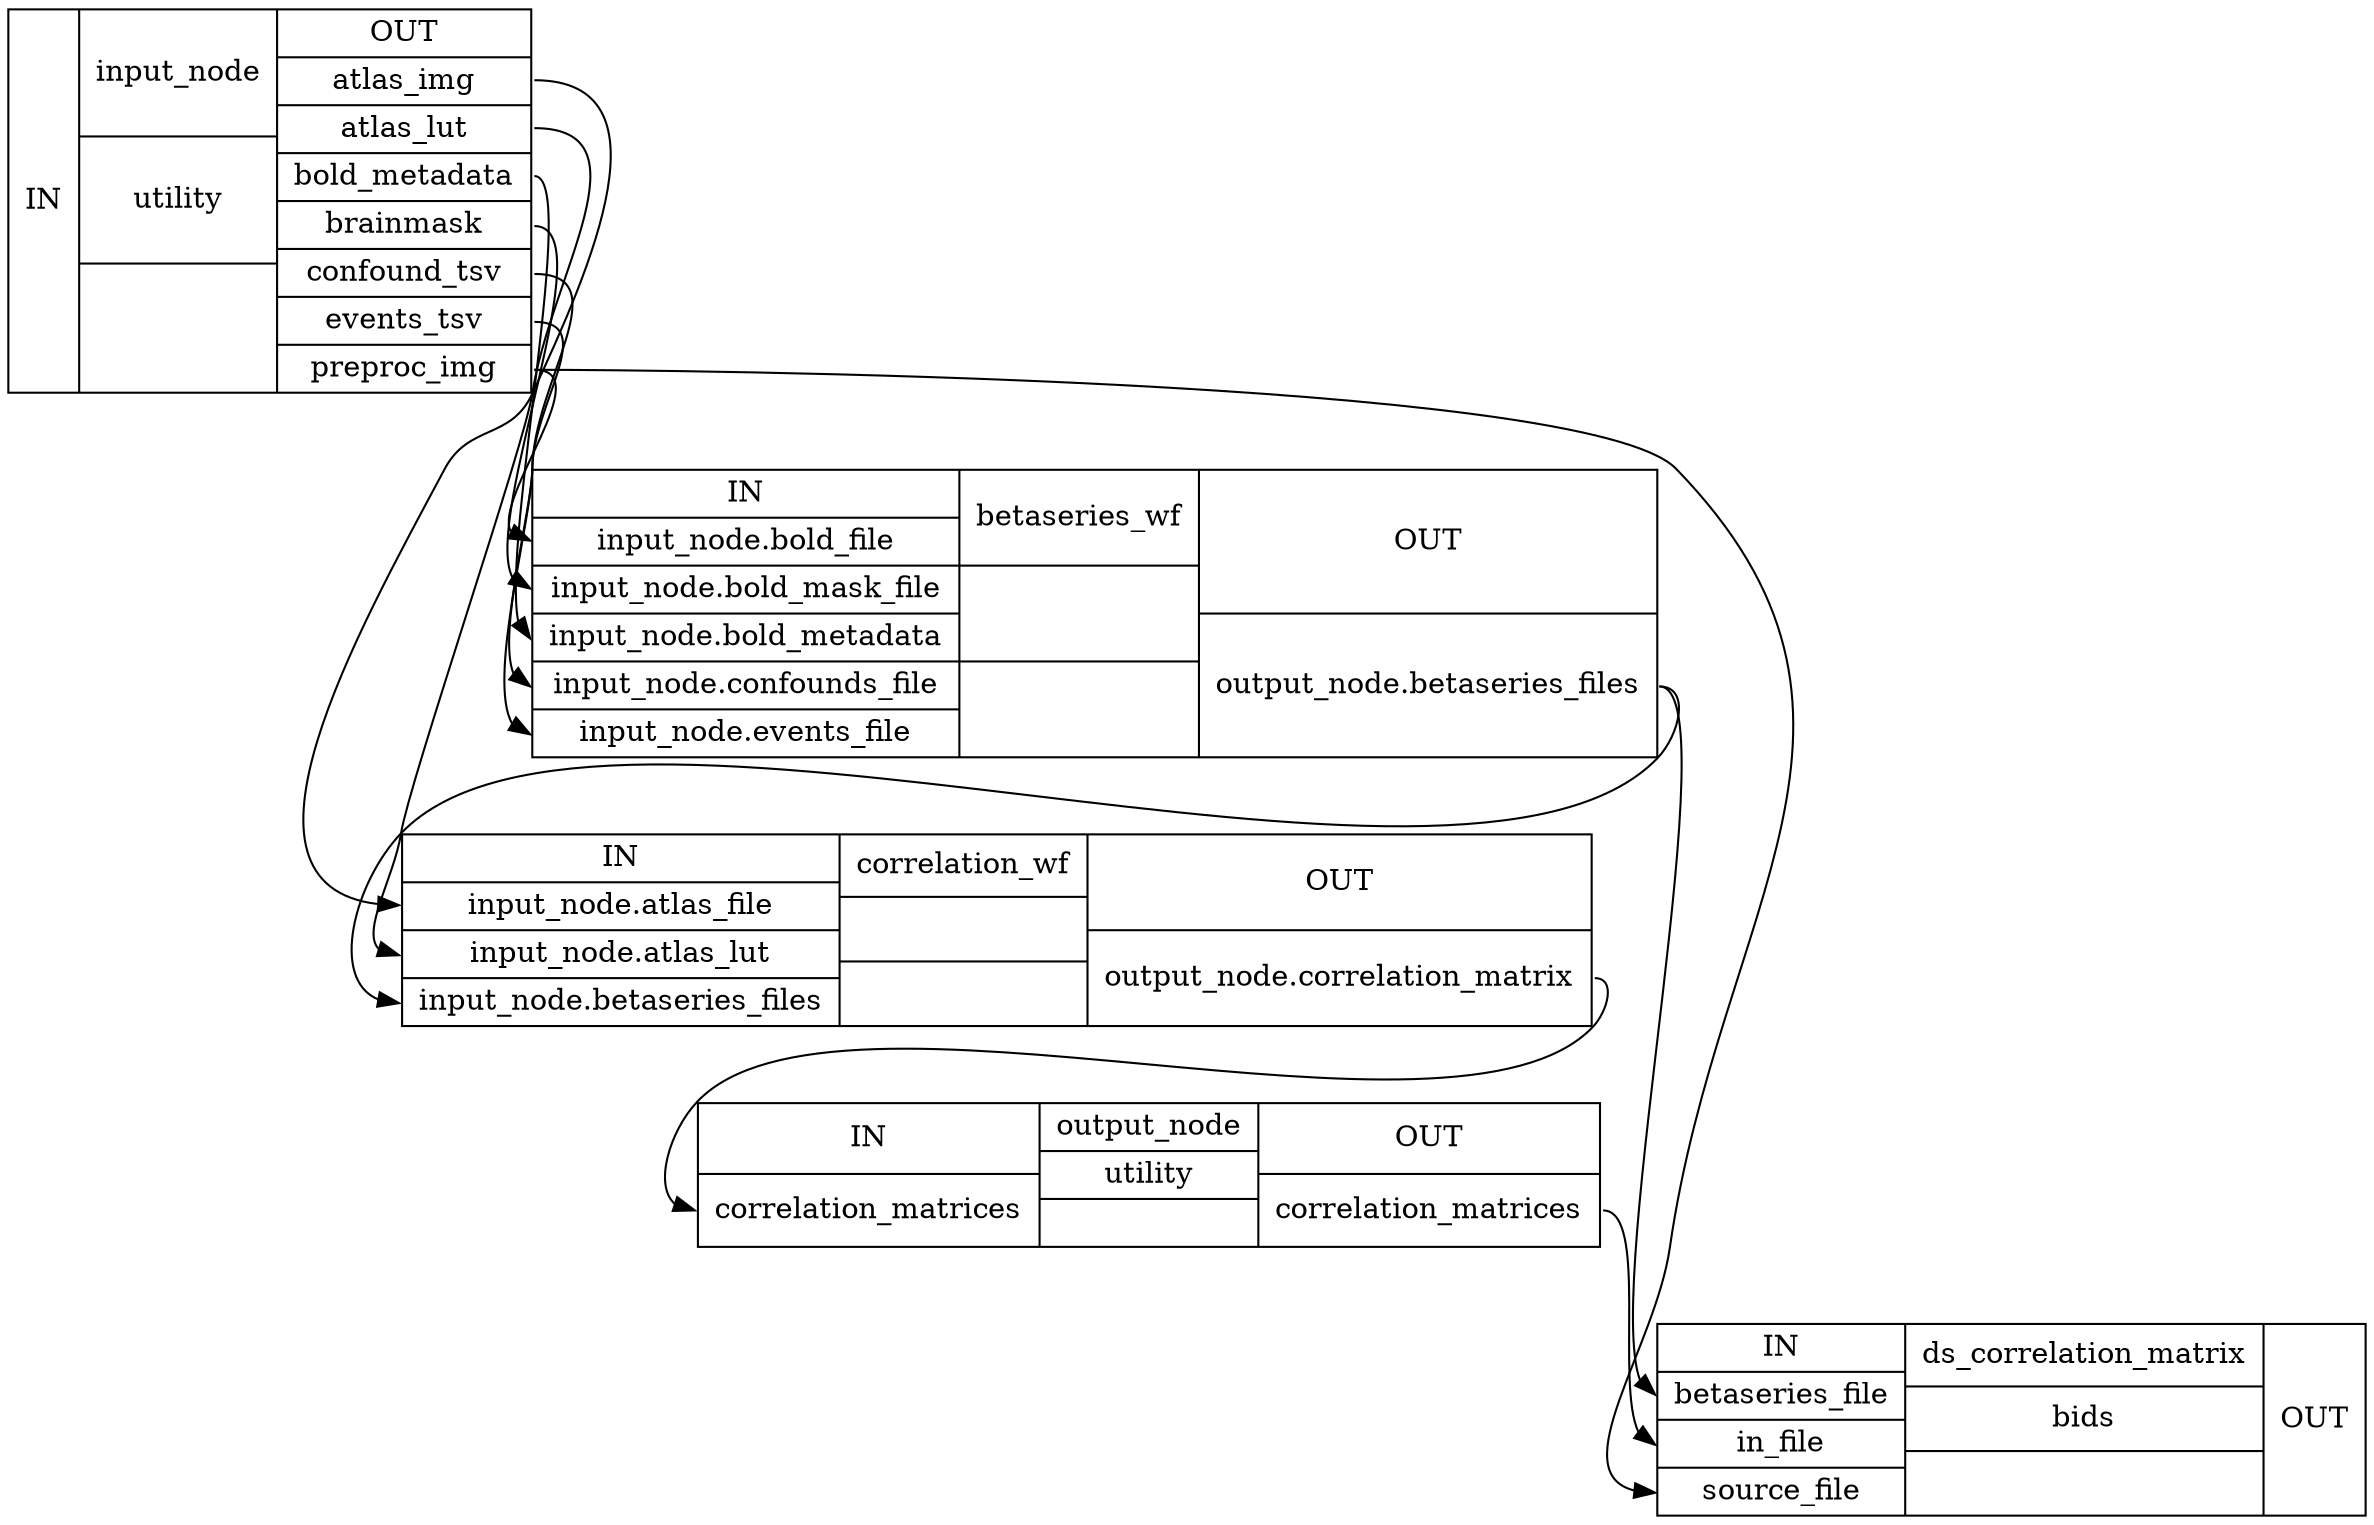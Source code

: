 digraph structs {
node [shape=record];
subtestinput_node [label="{IN}|{ input_node | utility |  }|{OUT|<outatlasimg> atlas_img|<outatlaslut> atlas_lut|<outboldmetadata> bold_metadata|<outbrainmask> brainmask|<outconfoundtsv> confound_tsv|<outeventstsv> events_tsv|<outpreprocimg> preproc_img}"];
subtestbetaseries_wf [label="{IN|<ininputnodeboldfile> input_node.bold_file|<ininputnodeboldmaskfile> input_node.bold_mask_file|<ininputnodeboldmetadata> input_node.bold_metadata|<ininputnodeconfoundsfile> input_node.confounds_file|<ininputnodeeventsfile> input_node.events_file}|{ betaseries_wf |  |  }|{OUT|<outoutputnodebetaseriesfiles> output_node.betaseries_files}"];
subtestcorrelation_wf [label="{IN|<ininputnodeatlasfile> input_node.atlas_file|<ininputnodeatlaslut> input_node.atlas_lut|<ininputnodebetaseriesfiles> input_node.betaseries_files}|{ correlation_wf |  |  }|{OUT|<outoutputnodecorrelationmatrix> output_node.correlation_matrix}"];
subtestoutput_node [label="{IN|<incorrelationmatrices> correlation_matrices}|{ output_node | utility |  }|{OUT|<outcorrelationmatrices> correlation_matrices}"];
subtestds_correlation_matrix [label="{IN|<inbetaseriesfile> betaseries_file|<ininfile> in_file|<insourcefile> source_file}|{ ds_correlation_matrix | bids |  }|{OUT}"];
subtestbetaseries_wf:outoutputnodebetaseriesfiles:e -> subtestcorrelation_wf:ininputnodebetaseriesfiles:w;
subtestbetaseries_wf:outoutputnodebetaseriesfiles:e -> subtestds_correlation_matrix:inbetaseriesfile:w;
subtestcorrelation_wf:outoutputnodecorrelationmatrix:e -> subtestoutput_node:incorrelationmatrices:w;
subtestinput_node:outatlasimg:e -> subtestcorrelation_wf:ininputnodeatlasfile:w;
subtestinput_node:outatlaslut:e -> subtestcorrelation_wf:ininputnodeatlaslut:w;
subtestinput_node:outboldmetadata:e -> subtestbetaseries_wf:ininputnodeboldmetadata:w;
subtestinput_node:outbrainmask:e -> subtestbetaseries_wf:ininputnodeboldmaskfile:w;
subtestinput_node:outconfoundtsv:e -> subtestbetaseries_wf:ininputnodeconfoundsfile:w;
subtestinput_node:outeventstsv:e -> subtestbetaseries_wf:ininputnodeeventsfile:w;
subtestinput_node:outpreprocimg:e -> subtestbetaseries_wf:ininputnodeboldfile:w;
subtestinput_node:outpreprocimg:e -> subtestds_correlation_matrix:insourcefile:w;
subtestoutput_node:outcorrelationmatrices:e -> subtestds_correlation_matrix:ininfile:w;
}